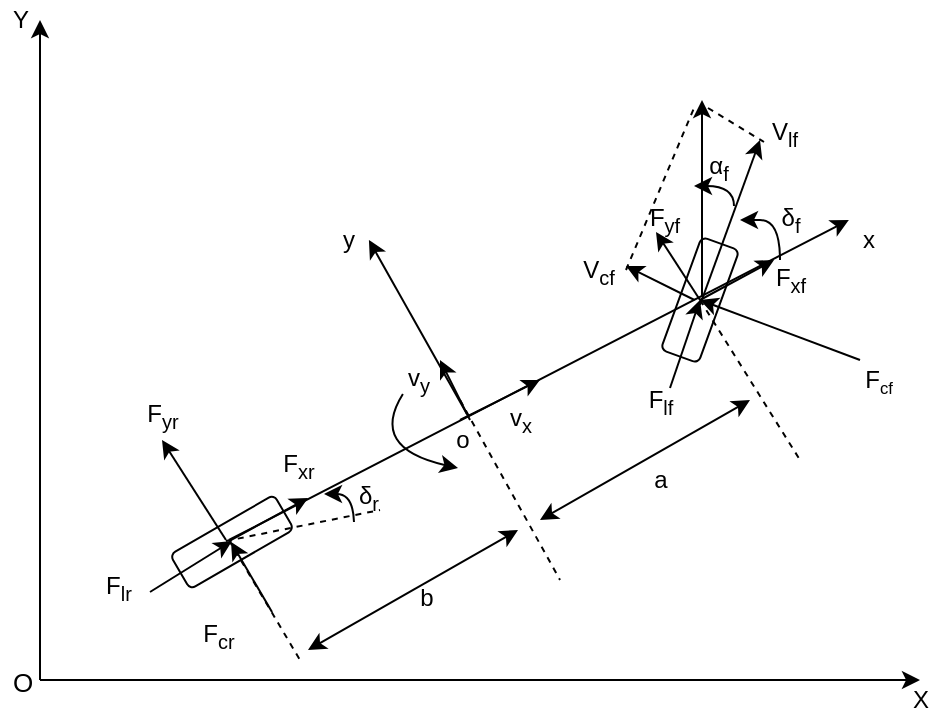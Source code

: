 <mxfile version="15.8.3" type="github" pages="2"><diagram id="ubabEbEOM8ILgSX6qYGs" name="Page-1"><mxGraphModel dx="868" dy="482" grid="0" gridSize="10" guides="1" tooltips="1" connect="1" arrows="1" fold="1" page="1" pageScale="1" pageWidth="827" pageHeight="1169" math="0" shadow="0"><root><mxCell id="0"/><mxCell id="1" parent="0"/><mxCell id="J6ZEAsIoIV7hBE8uYdzF-1" value="" style="endArrow=classic;html=1;rounded=0;" parent="1" edge="1"><mxGeometry width="50" height="50" relative="1" as="geometry"><mxPoint x="240" y="440" as="sourcePoint"/><mxPoint x="240" y="110" as="targetPoint"/></mxGeometry></mxCell><mxCell id="J6ZEAsIoIV7hBE8uYdzF-2" value="" style="endArrow=classic;html=1;rounded=0;" parent="1" edge="1"><mxGeometry width="50" height="50" relative="1" as="geometry"><mxPoint x="240" y="440" as="sourcePoint"/><mxPoint x="680" y="440" as="targetPoint"/></mxGeometry></mxCell><mxCell id="J6ZEAsIoIV7hBE8uYdzF-8" value="" style="rounded=1;whiteSpace=wrap;html=1;rotation=-30;" parent="1" vertex="1"><mxGeometry x="306" y="361" width="60" height="20" as="geometry"/></mxCell><mxCell id="J6ZEAsIoIV7hBE8uYdzF-13" value="" style="rounded=1;whiteSpace=wrap;html=1;rotation=-70;" parent="1" vertex="1"><mxGeometry x="539.999" y="240.004" width="60" height="20" as="geometry"/></mxCell><mxCell id="J6ZEAsIoIV7hBE8uYdzF-15" value="" style="endArrow=classic;html=1;rounded=0;shadow=0;" parent="1" edge="1"><mxGeometry width="50" height="50" relative="1" as="geometry"><mxPoint x="334.45" y="370" as="sourcePoint"/><mxPoint x="644.45" y="210" as="targetPoint"/></mxGeometry></mxCell><mxCell id="J6ZEAsIoIV7hBE8uYdzF-17" value="" style="endArrow=classic;html=1;rounded=0;shadow=0;exitX=-0.05;exitY=-0.15;exitDx=0;exitDy=0;exitPerimeter=0;" parent="1" edge="1"><mxGeometry width="50" height="50" relative="1" as="geometry"><mxPoint x="453.45" y="307" as="sourcePoint"/><mxPoint x="404.45" y="220" as="targetPoint"/></mxGeometry></mxCell><mxCell id="J6ZEAsIoIV7hBE8uYdzF-19" value="&lt;font style=&quot;font-size: 13px&quot;&gt;O&lt;/font&gt;" style="text;html=1;align=center;verticalAlign=middle;resizable=0;points=[];autosize=1;strokeColor=none;fillColor=none;" parent="1" vertex="1"><mxGeometry x="221" y="432" width="20" height="18" as="geometry"/></mxCell><mxCell id="J6ZEAsIoIV7hBE8uYdzF-20" value="Y" style="text;html=1;align=center;verticalAlign=middle;resizable=0;points=[];autosize=1;strokeColor=none;fillColor=none;" parent="1" vertex="1"><mxGeometry x="220" y="100" width="20" height="20" as="geometry"/></mxCell><mxCell id="J6ZEAsIoIV7hBE8uYdzF-21" value="X" style="text;html=1;align=center;verticalAlign=middle;resizable=0;points=[];autosize=1;strokeColor=none;fillColor=none;" parent="1" vertex="1"><mxGeometry x="670" y="440" width="20" height="20" as="geometry"/></mxCell><mxCell id="J6ZEAsIoIV7hBE8uYdzF-23" value="y" style="text;html=1;align=center;verticalAlign=middle;resizable=0;points=[];autosize=1;strokeColor=none;fillColor=none;" parent="1" vertex="1"><mxGeometry x="384.45" y="210" width="20" height="20" as="geometry"/></mxCell><mxCell id="J6ZEAsIoIV7hBE8uYdzF-24" value="x" style="text;html=1;align=center;verticalAlign=middle;resizable=0;points=[];autosize=1;strokeColor=none;fillColor=none;" parent="1" vertex="1"><mxGeometry x="644.45" y="210" width="20" height="20" as="geometry"/></mxCell><mxCell id="J6ZEAsIoIV7hBE8uYdzF-26" value="" style="endArrow=classic;html=1;rounded=0;shadow=0;sketch=0;" parent="1" edge="1"><mxGeometry width="50" height="50" relative="1" as="geometry"><mxPoint x="570" y="250" as="sourcePoint"/><mxPoint x="548" y="216" as="targetPoint"/></mxGeometry></mxCell><mxCell id="J6ZEAsIoIV7hBE8uYdzF-27" value="" style="endArrow=classic;html=1;rounded=0;shadow=0;sketch=0;" parent="1" edge="1"><mxGeometry width="50" height="50" relative="1" as="geometry"><mxPoint x="570" y="252.5" as="sourcePoint"/><mxPoint x="600" y="170" as="targetPoint"/></mxGeometry></mxCell><mxCell id="J6ZEAsIoIV7hBE8uYdzF-29" value="" style="endArrow=none;dashed=1;html=1;rounded=0;shadow=0;sketch=0;" parent="1" edge="1"><mxGeometry width="50" height="50" relative="1" as="geometry"><mxPoint x="570" y="250" as="sourcePoint"/><mxPoint x="620" y="330" as="targetPoint"/></mxGeometry></mxCell><mxCell id="J6ZEAsIoIV7hBE8uYdzF-30" value="" style="endArrow=none;dashed=1;html=1;rounded=0;shadow=0;sketch=0;" parent="1" edge="1"><mxGeometry width="50" height="50" relative="1" as="geometry"><mxPoint x="450" y="300" as="sourcePoint"/><mxPoint x="500" y="390" as="targetPoint"/></mxGeometry></mxCell><mxCell id="J6ZEAsIoIV7hBE8uYdzF-32" value="" style="endArrow=none;dashed=1;html=1;rounded=0;shadow=0;sketch=0;" parent="1" edge="1"><mxGeometry width="50" height="50" relative="1" as="geometry"><mxPoint x="334.45" y="370" as="sourcePoint"/><mxPoint x="370" y="430" as="targetPoint"/></mxGeometry></mxCell><mxCell id="J6ZEAsIoIV7hBE8uYdzF-33" value="" style="endArrow=classic;html=1;rounded=0;shadow=0;sketch=0;" parent="1" edge="1"><mxGeometry width="50" height="50" relative="1" as="geometry"><mxPoint x="650" y="280" as="sourcePoint"/><mxPoint x="570" y="250" as="targetPoint"/></mxGeometry></mxCell><mxCell id="J6ZEAsIoIV7hBE8uYdzF-35" value="" style="curved=1;endArrow=classic;html=1;rounded=0;shadow=0;sketch=0;startArrow=none;" parent="1" source="J6ZEAsIoIV7hBE8uYdzF-36" edge="1"><mxGeometry width="50" height="50" relative="1" as="geometry"><mxPoint x="610" y="230" as="sourcePoint"/><mxPoint x="590" y="210" as="targetPoint"/><Array as="points"/></mxGeometry></mxCell><mxCell id="J6ZEAsIoIV7hBE8uYdzF-37" value="" style="endArrow=classic;html=1;rounded=0;shadow=0;sketch=0;" parent="1" edge="1"><mxGeometry width="50" height="50" relative="1" as="geometry"><mxPoint x="450" y="310" as="sourcePoint"/><mxPoint x="490" y="290" as="targetPoint"/><Array as="points"><mxPoint x="450" y="310"/></Array></mxGeometry></mxCell><mxCell id="J6ZEAsIoIV7hBE8uYdzF-39" value="v&lt;sub&gt;x&lt;/sub&gt;" style="text;html=1;align=center;verticalAlign=middle;resizable=0;points=[];autosize=1;strokeColor=none;fillColor=none;" parent="1" vertex="1"><mxGeometry x="465" y="300" width="30" height="20" as="geometry"/></mxCell><mxCell id="J6ZEAsIoIV7hBE8uYdzF-41" value="" style="endArrow=classic;html=1;rounded=0;shadow=0;sketch=0;" parent="1" edge="1"><mxGeometry width="50" height="50" relative="1" as="geometry"><mxPoint x="455" y="310" as="sourcePoint"/><mxPoint x="440" y="280" as="targetPoint"/></mxGeometry></mxCell><mxCell id="J6ZEAsIoIV7hBE8uYdzF-42" value="v&lt;sub&gt;y&lt;/sub&gt;" style="text;html=1;align=center;verticalAlign=middle;resizable=0;points=[];autosize=1;strokeColor=none;fillColor=none;" parent="1" vertex="1"><mxGeometry x="414" y="280" width="30" height="20" as="geometry"/></mxCell><mxCell id="J6ZEAsIoIV7hBE8uYdzF-45" value="F&lt;span style=&quot;font-size: 10px&quot;&gt;&lt;sub&gt;cf&lt;/sub&gt;&lt;/span&gt;" style="text;html=1;align=center;verticalAlign=middle;resizable=0;points=[];autosize=1;strokeColor=none;fillColor=none;" parent="1" vertex="1"><mxGeometry x="644.45" y="280" width="30" height="20" as="geometry"/></mxCell><mxCell id="J6ZEAsIoIV7hBE8uYdzF-46" value="" style="endArrow=classic;html=1;rounded=0;shadow=0;sketch=0;" parent="1" edge="1"><mxGeometry width="50" height="50" relative="1" as="geometry"><mxPoint x="555" y="294" as="sourcePoint"/><mxPoint x="570" y="250" as="targetPoint"/></mxGeometry></mxCell><mxCell id="J6ZEAsIoIV7hBE8uYdzF-47" value="F&lt;sub&gt;lf&lt;/sub&gt;" style="text;html=1;align=center;verticalAlign=middle;resizable=0;points=[];autosize=1;strokeColor=none;fillColor=none;" parent="1" vertex="1"><mxGeometry x="535" y="291" width="30" height="20" as="geometry"/></mxCell><mxCell id="J6ZEAsIoIV7hBE8uYdzF-48" value="" style="endArrow=classic;html=1;rounded=0;shadow=0;sketch=0;" parent="1" edge="1"><mxGeometry width="50" height="50" relative="1" as="geometry"><mxPoint x="570" y="250" as="sourcePoint"/><mxPoint x="607" y="230" as="targetPoint"/></mxGeometry></mxCell><mxCell id="J6ZEAsIoIV7hBE8uYdzF-49" value="F&lt;sub&gt;xf&lt;/sub&gt;" style="text;html=1;align=center;verticalAlign=middle;resizable=0;points=[];autosize=1;strokeColor=none;fillColor=none;" parent="1" vertex="1"><mxGeometry x="600" y="230" width="30" height="20" as="geometry"/></mxCell><mxCell id="J6ZEAsIoIV7hBE8uYdzF-50" value="F&lt;sub&gt;yf&lt;/sub&gt;" style="text;html=1;align=center;verticalAlign=middle;resizable=0;points=[];autosize=1;strokeColor=none;fillColor=none;" parent="1" vertex="1"><mxGeometry x="537" y="200" width="30" height="20" as="geometry"/></mxCell><mxCell id="J6ZEAsIoIV7hBE8uYdzF-52" value="" style="endArrow=classic;startArrow=classic;html=1;rounded=0;shadow=0;sketch=0;" parent="1" edge="1"><mxGeometry width="50" height="50" relative="1" as="geometry"><mxPoint x="490" y="360" as="sourcePoint"/><mxPoint x="595" y="300" as="targetPoint"/></mxGeometry></mxCell><mxCell id="J6ZEAsIoIV7hBE8uYdzF-53" value="a" style="text;html=1;align=center;verticalAlign=middle;resizable=0;points=[];autosize=1;strokeColor=none;fillColor=none;" parent="1" vertex="1"><mxGeometry x="540" y="330" width="20" height="20" as="geometry"/></mxCell><mxCell id="J6ZEAsIoIV7hBE8uYdzF-54" value="" style="endArrow=classic;startArrow=classic;html=1;rounded=0;shadow=0;sketch=0;" parent="1" edge="1"><mxGeometry width="50" height="50" relative="1" as="geometry"><mxPoint x="374" y="425" as="sourcePoint"/><mxPoint x="479" y="365" as="targetPoint"/><Array as="points"><mxPoint x="374" y="425"/></Array></mxGeometry></mxCell><mxCell id="J6ZEAsIoIV7hBE8uYdzF-55" value="b" style="text;html=1;align=center;verticalAlign=middle;resizable=0;points=[];autosize=1;strokeColor=none;fillColor=none;" parent="1" vertex="1"><mxGeometry x="424" y="390" width="17" height="18" as="geometry"/></mxCell><mxCell id="J6ZEAsIoIV7hBE8uYdzF-56" value="" style="endArrow=classic;html=1;rounded=0;shadow=0;sketch=0;" parent="1" edge="1"><mxGeometry width="50" height="50" relative="1" as="geometry"><mxPoint x="571" y="248.5" as="sourcePoint"/><mxPoint x="571" y="150" as="targetPoint"/></mxGeometry></mxCell><mxCell id="J6ZEAsIoIV7hBE8uYdzF-57" value="V&lt;sub&gt;lf&lt;/sub&gt;" style="text;html=1;align=center;verticalAlign=middle;resizable=0;points=[];autosize=1;strokeColor=none;fillColor=none;" parent="1" vertex="1"><mxGeometry x="600" y="156" width="24" height="21" as="geometry"/></mxCell><mxCell id="J6ZEAsIoIV7hBE8uYdzF-58" value="" style="endArrow=classic;html=1;rounded=0;shadow=0;sketch=0;" parent="1" edge="1"><mxGeometry width="50" height="50" relative="1" as="geometry"><mxPoint x="567.25" y="250" as="sourcePoint"/><mxPoint x="533" y="233" as="targetPoint"/></mxGeometry></mxCell><mxCell id="J6ZEAsIoIV7hBE8uYdzF-59" value="" style="endArrow=none;dashed=1;html=1;rounded=0;shadow=0;sketch=0;" parent="1" edge="1"><mxGeometry width="50" height="50" relative="1" as="geometry"><mxPoint x="533" y="235" as="sourcePoint"/><mxPoint x="567" y="154" as="targetPoint"/></mxGeometry></mxCell><mxCell id="J6ZEAsIoIV7hBE8uYdzF-61" value="" style="endArrow=none;dashed=1;html=1;rounded=0;shadow=0;sketch=0;entryX=0.083;entryY=0.714;entryDx=0;entryDy=0;entryPerimeter=0;" parent="1" target="J6ZEAsIoIV7hBE8uYdzF-57" edge="1"><mxGeometry width="50" height="50" relative="1" as="geometry"><mxPoint x="574" y="154" as="sourcePoint"/><mxPoint x="603" y="176" as="targetPoint"/></mxGeometry></mxCell><mxCell id="J6ZEAsIoIV7hBE8uYdzF-62" value="V&lt;sub&gt;cf&lt;/sub&gt;" style="text;html=1;align=center;verticalAlign=middle;resizable=0;points=[];autosize=1;strokeColor=none;fillColor=none;" parent="1" vertex="1"><mxGeometry x="505" y="225" width="27" height="21" as="geometry"/></mxCell><mxCell id="J6ZEAsIoIV7hBE8uYdzF-63" value="" style="curved=1;endArrow=classic;html=1;rounded=0;shadow=0;sketch=0;" parent="1" edge="1"><mxGeometry width="50" height="50" relative="1" as="geometry"><mxPoint x="587" y="203" as="sourcePoint"/><mxPoint x="567" y="193" as="targetPoint"/><Array as="points"><mxPoint x="587" y="193"/></Array></mxGeometry></mxCell><mxCell id="J6ZEAsIoIV7hBE8uYdzF-64" value="α&lt;sub&gt;f&lt;/sub&gt;" style="text;html=1;align=center;verticalAlign=middle;resizable=0;points=[];autosize=1;strokeColor=none;fillColor=none;" parent="1" vertex="1"><mxGeometry x="569" y="173" width="20" height="21" as="geometry"/></mxCell><mxCell id="J6ZEAsIoIV7hBE8uYdzF-66" value="" style="endArrow=classic;html=1;rounded=0;shadow=0;sketch=0;" parent="1" edge="1"><mxGeometry width="50" height="50" relative="1" as="geometry"><mxPoint x="295" y="396" as="sourcePoint"/><mxPoint x="336" y="370.5" as="targetPoint"/></mxGeometry></mxCell><mxCell id="J6ZEAsIoIV7hBE8uYdzF-67" value="F&lt;sub&gt;lr&lt;/sub&gt;" style="text;html=1;align=center;verticalAlign=middle;resizable=0;points=[];autosize=1;strokeColor=none;fillColor=none;" parent="1" vertex="1"><mxGeometry x="267" y="383" width="24" height="21" as="geometry"/></mxCell><mxCell id="J6ZEAsIoIV7hBE8uYdzF-68" value="" style="endArrow=none;dashed=1;html=1;rounded=0;shadow=0;sketch=0;" parent="1" edge="1"><mxGeometry width="50" height="50" relative="1" as="geometry"><mxPoint x="333" y="370.5" as="sourcePoint"/><mxPoint x="410" y="355" as="targetPoint"/></mxGeometry></mxCell><mxCell id="J6ZEAsIoIV7hBE8uYdzF-69" value="" style="endArrow=classic;html=1;rounded=0;shadow=0;sketch=0;" parent="1" edge="1"><mxGeometry width="50" height="50" relative="1" as="geometry"><mxPoint x="356" y="406" as="sourcePoint"/><mxPoint x="335.5" y="371" as="targetPoint"/></mxGeometry></mxCell><mxCell id="J6ZEAsIoIV7hBE8uYdzF-70" value="F&lt;sub&gt;cr&lt;/sub&gt;" style="text;html=1;align=center;verticalAlign=middle;resizable=0;points=[];autosize=1;strokeColor=none;fillColor=none;" parent="1" vertex="1"><mxGeometry x="315" y="407" width="27" height="21" as="geometry"/></mxCell><mxCell id="J6ZEAsIoIV7hBE8uYdzF-71" value="" style="endArrow=classic;html=1;rounded=0;shadow=0;sketch=0;" parent="1" edge="1"><mxGeometry width="50" height="50" relative="1" as="geometry"><mxPoint x="335.45" y="370" as="sourcePoint"/><mxPoint x="374" y="349" as="targetPoint"/></mxGeometry></mxCell><mxCell id="J6ZEAsIoIV7hBE8uYdzF-72" value="" style="endArrow=classic;html=1;rounded=0;shadow=0;sketch=0;" parent="1" edge="1"><mxGeometry width="50" height="50" relative="1" as="geometry"><mxPoint x="333" y="370" as="sourcePoint"/><mxPoint x="301" y="320" as="targetPoint"/></mxGeometry></mxCell><mxCell id="J6ZEAsIoIV7hBE8uYdzF-73" value="F&lt;sub&gt;yr&lt;/sub&gt;" style="text;html=1;align=center;verticalAlign=middle;resizable=0;points=[];autosize=1;strokeColor=none;fillColor=none;" parent="1" vertex="1"><mxGeometry x="287" y="297" width="27" height="21" as="geometry"/></mxCell><mxCell id="J6ZEAsIoIV7hBE8uYdzF-74" value="F&lt;sub&gt;xr&lt;/sub&gt;" style="text;html=1;align=center;verticalAlign=middle;resizable=0;points=[];autosize=1;strokeColor=none;fillColor=none;" parent="1" vertex="1"><mxGeometry x="355" y="322" width="27" height="21" as="geometry"/></mxCell><mxCell id="J6ZEAsIoIV7hBE8uYdzF-76" value="" style="curved=1;endArrow=classic;html=1;rounded=0;shadow=0;sketch=0;" parent="1" edge="1"><mxGeometry width="50" height="50" relative="1" as="geometry"><mxPoint x="421.45" y="297" as="sourcePoint"/><mxPoint x="449" y="334" as="targetPoint"/><Array as="points"><mxPoint x="404.45" y="324"/></Array></mxGeometry></mxCell><mxCell id="J6ZEAsIoIV7hBE8uYdzF-77" value="" style="curved=1;endArrow=classic;html=1;rounded=0;shadow=0;sketch=0;" parent="1" edge="1"><mxGeometry width="50" height="50" relative="1" as="geometry"><mxPoint x="397" y="361" as="sourcePoint"/><mxPoint x="382" y="347" as="targetPoint"/><Array as="points"><mxPoint x="396.55" y="347"/></Array></mxGeometry></mxCell><mxCell id="J6ZEAsIoIV7hBE8uYdzF-36" value="δ&lt;sub&gt;f&lt;/sub&gt;" style="text;html=1;align=center;verticalAlign=middle;resizable=0;points=[];autosize=1;strokeColor=none;fillColor=none;" parent="1" vertex="1"><mxGeometry x="600" y="200" width="30" height="20" as="geometry"/></mxCell><mxCell id="J6ZEAsIoIV7hBE8uYdzF-78" value="" style="curved=1;endArrow=none;html=1;rounded=0;shadow=0;sketch=0;" parent="1" target="J6ZEAsIoIV7hBE8uYdzF-36" edge="1"><mxGeometry width="50" height="50" relative="1" as="geometry"><mxPoint x="610" y="230" as="sourcePoint"/><mxPoint x="590" y="210" as="targetPoint"/><Array as="points"><mxPoint x="610" y="210"/></Array></mxGeometry></mxCell><mxCell id="J6ZEAsIoIV7hBE8uYdzF-79" value="δ&lt;sub&gt;r&lt;/sub&gt;" style="text;html=1;align=center;verticalAlign=middle;resizable=0;points=[];autosize=1;strokeColor=none;fillColor=none;" parent="1" vertex="1"><mxGeometry x="393" y="338" width="21" height="21" as="geometry"/></mxCell><mxCell id="J6ZEAsIoIV7hBE8uYdzF-80" value="o" style="text;html=1;align=center;verticalAlign=middle;resizable=0;points=[];autosize=1;strokeColor=none;fillColor=none;" parent="1" vertex="1"><mxGeometry x="442" y="311" width="17" height="18" as="geometry"/></mxCell></root></mxGraphModel></diagram><diagram id="myhXnFxE_1YJb4l7nAdp" name="Page-2"><mxGraphModel dx="868" dy="482" grid="0" gridSize="10" guides="1" tooltips="1" connect="1" arrows="1" fold="1" page="1" pageScale="1" pageWidth="827" pageHeight="1169" math="0" shadow="0"><root><mxCell id="2TYhRCjoK5pBMi9X2QGQ-0"/><mxCell id="2TYhRCjoK5pBMi9X2QGQ-1" parent="2TYhRCjoK5pBMi9X2QGQ-0"/><mxCell id="2TYhRCjoK5pBMi9X2QGQ-2" value="" style="endArrow=classic;html=1;rounded=0;shadow=0;sketch=0;fontSize=13;" edge="1" parent="2TYhRCjoK5pBMi9X2QGQ-1"><mxGeometry width="50" height="50" relative="1" as="geometry"><mxPoint x="200" y="440" as="sourcePoint"/><mxPoint x="200" y="120" as="targetPoint"/></mxGeometry></mxCell><mxCell id="2TYhRCjoK5pBMi9X2QGQ-3" value="" style="endArrow=classic;html=1;rounded=0;shadow=0;sketch=0;fontSize=13;" edge="1" parent="2TYhRCjoK5pBMi9X2QGQ-1"><mxGeometry width="50" height="50" relative="1" as="geometry"><mxPoint x="200" y="440" as="sourcePoint"/><mxPoint x="640" y="440" as="targetPoint"/></mxGeometry></mxCell><mxCell id="2TYhRCjoK5pBMi9X2QGQ-5" value="O" style="text;html=1;align=center;verticalAlign=middle;resizable=0;points=[];autosize=1;strokeColor=none;fillColor=none;fontSize=13;" vertex="1" parent="2TYhRCjoK5pBMi9X2QGQ-1"><mxGeometry x="175" y="430" width="30" height="20" as="geometry"/></mxCell><mxCell id="2TYhRCjoK5pBMi9X2QGQ-6" value="Y" style="text;html=1;align=center;verticalAlign=middle;resizable=0;points=[];autosize=1;strokeColor=none;fillColor=none;fontSize=13;" vertex="1" parent="2TYhRCjoK5pBMi9X2QGQ-1"><mxGeometry x="180" y="110" width="20" height="20" as="geometry"/></mxCell><mxCell id="2TYhRCjoK5pBMi9X2QGQ-7" value="X" style="text;html=1;align=center;verticalAlign=middle;resizable=0;points=[];autosize=1;strokeColor=none;fillColor=none;fontSize=13;" vertex="1" parent="2TYhRCjoK5pBMi9X2QGQ-1"><mxGeometry x="630" y="440" width="20" height="20" as="geometry"/></mxCell><mxCell id="2TYhRCjoK5pBMi9X2QGQ-12" value="" style="endArrow=none;dashed=1;html=1;rounded=0;shadow=0;sketch=0;fontSize=13;edgeStyle=orthogonalEdgeStyle;elbow=vertical;curved=1;" edge="1" parent="2TYhRCjoK5pBMi9X2QGQ-1"><mxGeometry width="50" height="50" relative="1" as="geometry"><mxPoint x="200" y="350" as="sourcePoint"/><mxPoint x="475" y="90" as="targetPoint"/></mxGeometry></mxCell><mxCell id="2TYhRCjoK5pBMi9X2QGQ-17" value="" style="rounded=1;whiteSpace=wrap;html=1;fontSize=13;rotation=-15;" vertex="1" parent="2TYhRCjoK5pBMi9X2QGQ-1"><mxGeometry x="294" y="379" width="60" height="30" as="geometry"/></mxCell><mxCell id="2TYhRCjoK5pBMi9X2QGQ-18" value="" style="endArrow=classic;html=1;shadow=0;sketch=0;fontSize=13;curved=1;elbow=vertical;" edge="1" parent="2TYhRCjoK5pBMi9X2QGQ-1"><mxGeometry width="50" height="50" relative="1" as="geometry"><mxPoint x="324" y="395" as="sourcePoint"/><mxPoint x="604" y="315" as="targetPoint"/></mxGeometry></mxCell><mxCell id="2TYhRCjoK5pBMi9X2QGQ-30" value="" style="shape=waypoint;sketch=0;size=6;pointerEvents=1;points=[];fillColor=none;resizable=0;rotatable=0;perimeter=centerPerimeter;snapToPoint=1;fontSize=15;" vertex="1" parent="2TYhRCjoK5pBMi9X2QGQ-1"><mxGeometry x="429" y="203" width="40" height="40" as="geometry"/></mxCell><mxCell id="2TYhRCjoK5pBMi9X2QGQ-39" value="" style="endArrow=none;html=1;shadow=0;sketch=0;fontSize=15;curved=1;elbow=vertical;" edge="1" parent="2TYhRCjoK5pBMi9X2QGQ-1"><mxGeometry width="50" height="50" relative="1" as="geometry"><mxPoint x="324" y="395" as="sourcePoint"/><mxPoint x="461" y="255" as="targetPoint"/></mxGeometry></mxCell><mxCell id="2TYhRCjoK5pBMi9X2QGQ-43" value="" style="endArrow=none;html=1;shadow=0;sketch=0;fontSize=15;curved=1;elbow=vertical;startArrow=none;" edge="1" parent="2TYhRCjoK5pBMi9X2QGQ-1" source="2TYhRCjoK5pBMi9X2QGQ-41"><mxGeometry width="50" height="50" relative="1" as="geometry"><mxPoint x="325" y="395" as="sourcePoint"/><mxPoint x="482" y="320" as="targetPoint"/></mxGeometry></mxCell><mxCell id="2TYhRCjoK5pBMi9X2QGQ-44" value="" style="endArrow=classic;html=1;shadow=0;sketch=0;fontSize=15;curved=1;elbow=vertical;" edge="1" parent="2TYhRCjoK5pBMi9X2QGQ-1"><mxGeometry width="50" height="50" relative="1" as="geometry"><mxPoint x="337" y="435" as="sourcePoint"/><mxPoint x="296" y="305" as="targetPoint"/></mxGeometry></mxCell><mxCell id="2TYhRCjoK5pBMi9X2QGQ-45" value="" style="endArrow=none;html=1;shadow=0;sketch=0;fontSize=15;curved=1;elbow=vertical;" edge="1" parent="2TYhRCjoK5pBMi9X2QGQ-1"><mxGeometry width="50" height="50" relative="1" as="geometry"><mxPoint x="325" y="395" as="sourcePoint"/><mxPoint x="222" y="168" as="targetPoint"/></mxGeometry></mxCell><mxCell id="2TYhRCjoK5pBMi9X2QGQ-46" value="" style="endArrow=none;html=1;shadow=0;sketch=0;fontSize=15;curved=1;elbow=vertical;" edge="1" parent="2TYhRCjoK5pBMi9X2QGQ-1"><mxGeometry width="50" height="50" relative="1" as="geometry"><mxPoint x="459" y="256" as="sourcePoint"/><mxPoint x="223" y="169" as="targetPoint"/></mxGeometry></mxCell><mxCell id="2TYhRCjoK5pBMi9X2QGQ-49" value="" style="endArrow=none;html=1;shadow=0;sketch=0;fontSize=15;curved=1;elbow=vertical;startArrow=none;" edge="1" parent="2TYhRCjoK5pBMi9X2QGQ-1" source="2TYhRCjoK5pBMi9X2QGQ-36"><mxGeometry width="50" height="50" relative="1" as="geometry"><mxPoint x="492" y="348" as="sourcePoint"/><mxPoint x="449" y="223" as="targetPoint"/></mxGeometry></mxCell><mxCell id="2TYhRCjoK5pBMi9X2QGQ-41" value="" style="shape=waypoint;sketch=0;size=6;pointerEvents=1;points=[];fillColor=none;resizable=0;rotatable=0;perimeter=centerPerimeter;snapToPoint=1;fontSize=15;" vertex="1" parent="2TYhRCjoK5pBMi9X2QGQ-1"><mxGeometry x="462" y="300" width="40" height="40" as="geometry"/></mxCell><mxCell id="2TYhRCjoK5pBMi9X2QGQ-52" value="" style="endArrow=none;html=1;shadow=0;sketch=0;fontSize=15;curved=1;elbow=vertical;" edge="1" parent="2TYhRCjoK5pBMi9X2QGQ-1" target="2TYhRCjoK5pBMi9X2QGQ-41"><mxGeometry width="50" height="50" relative="1" as="geometry"><mxPoint x="325" y="395" as="sourcePoint"/><mxPoint x="482" y="320" as="targetPoint"/></mxGeometry></mxCell><mxCell id="2TYhRCjoK5pBMi9X2QGQ-36" value="" style="shape=waypoint;sketch=0;size=6;pointerEvents=1;points=[];fillColor=none;resizable=0;rotatable=0;perimeter=centerPerimeter;snapToPoint=1;fontSize=15;" vertex="1" parent="2TYhRCjoK5pBMi9X2QGQ-1"><mxGeometry x="441" y="236" width="40" height="40" as="geometry"/></mxCell><mxCell id="2TYhRCjoK5pBMi9X2QGQ-53" value="" style="endArrow=none;html=1;shadow=0;sketch=0;fontSize=15;curved=1;elbow=vertical;" edge="1" parent="2TYhRCjoK5pBMi9X2QGQ-1" target="2TYhRCjoK5pBMi9X2QGQ-36"><mxGeometry width="50" height="50" relative="1" as="geometry"><mxPoint x="507" y="400" as="sourcePoint"/><mxPoint x="449" y="223" as="targetPoint"/></mxGeometry></mxCell><mxCell id="2TYhRCjoK5pBMi9X2QGQ-55" value="" style="endArrow=none;html=1;shadow=0;dashed=1;sketch=0;fontSize=15;curved=1;elbow=vertical;" edge="1" parent="2TYhRCjoK5pBMi9X2QGQ-1" target="2TYhRCjoK5pBMi9X2QGQ-36"><mxGeometry width="50" height="50" relative="1" as="geometry"><mxPoint x="326" y="392" as="sourcePoint"/><mxPoint x="376" y="342" as="targetPoint"/><Array as="points"><mxPoint x="359" y="378"/><mxPoint x="416" y="324"/><mxPoint x="444" y="289"/></Array></mxGeometry></mxCell><mxCell id="2TYhRCjoK5pBMi9X2QGQ-56" value="" style="endArrow=none;html=1;shadow=0;sketch=0;fontSize=15;curved=1;elbow=vertical;" edge="1" parent="2TYhRCjoK5pBMi9X2QGQ-1"><mxGeometry width="50" height="50" relative="1" as="geometry"><mxPoint x="394" y="325" as="sourcePoint"/><mxPoint x="221" y="168" as="targetPoint"/></mxGeometry></mxCell><mxCell id="2TYhRCjoK5pBMi9X2QGQ-57" value="" style="curved=1;endArrow=classic;html=1;shadow=0;sketch=0;fontSize=15;elbow=vertical;" edge="1" parent="2TYhRCjoK5pBMi9X2QGQ-1"><mxGeometry width="50" height="50" relative="1" as="geometry"><mxPoint x="241" y="217" as="sourcePoint"/><mxPoint x="274" y="185" as="targetPoint"/><Array as="points"><mxPoint x="241" y="217"/><mxPoint x="256" y="217"/><mxPoint x="274" y="208"/></Array></mxGeometry></mxCell><mxCell id="2TYhRCjoK5pBMi9X2QGQ-59" value="&lt;span style=&quot;color: rgb(51 , 51 , 51) ; font-family: &amp;#34;pingfang sc&amp;#34; , &amp;#34;lantinghei sc&amp;#34; , &amp;#34;microsoft yahei&amp;#34; , &amp;#34;arial&amp;#34; , , sans-serif , &amp;#34;tahoma&amp;#34; ; font-size: 16px ; background-color: rgb(255 , 255 , 255)&quot;&gt;θ&lt;/span&gt;" style="text;html=1;align=center;verticalAlign=middle;resizable=0;points=[];autosize=1;strokeColor=none;fillColor=none;fontSize=15;" vertex="1" parent="2TYhRCjoK5pBMi9X2QGQ-1"><mxGeometry x="269" y="194" width="19" height="22" as="geometry"/></mxCell><mxCell id="2TYhRCjoK5pBMi9X2QGQ-60" value="R" style="text;html=1;align=center;verticalAlign=middle;resizable=0;points=[];autosize=1;strokeColor=none;fillColor=none;fontSize=15;" vertex="1" parent="2TYhRCjoK5pBMi9X2QGQ-1"><mxGeometry x="341" y="194" width="21" height="22" as="geometry"/></mxCell><mxCell id="2TYhRCjoK5pBMi9X2QGQ-61" value="" style="endArrow=none;html=1;shadow=0;sketch=0;fontSize=15;curved=1;elbow=vertical;" edge="1" parent="2TYhRCjoK5pBMi9X2QGQ-1"><mxGeometry width="50" height="50" relative="1" as="geometry"><mxPoint x="447.5" y="224" as="sourcePoint"/><mxPoint x="516.5" y="198" as="targetPoint"/></mxGeometry></mxCell><mxCell id="2TYhRCjoK5pBMi9X2QGQ-62" value="" style="endArrow=none;html=1;shadow=0;sketch=0;fontSize=15;curved=1;elbow=vertical;" edge="1" parent="2TYhRCjoK5pBMi9X2QGQ-1"><mxGeometry width="50" height="50" relative="1" as="geometry"><mxPoint x="462" y="255" as="sourcePoint"/><mxPoint x="498" y="242" as="targetPoint"/></mxGeometry></mxCell><mxCell id="2TYhRCjoK5pBMi9X2QGQ-63" value="" style="endArrow=classic;startArrow=classic;html=1;shadow=0;sketch=0;fontSize=15;curved=1;elbow=vertical;" edge="1" parent="2TYhRCjoK5pBMi9X2QGQ-1"><mxGeometry width="50" height="50" relative="1" as="geometry"><mxPoint x="514" y="337" as="sourcePoint"/><mxPoint x="485" y="247" as="targetPoint"/></mxGeometry></mxCell><mxCell id="2TYhRCjoK5pBMi9X2QGQ-64" value="y&lt;sub&gt;&lt;font style=&quot;font-size: 6px&quot;&gt;GC&lt;/font&gt;&lt;/sub&gt;" style="text;html=1;align=center;verticalAlign=middle;resizable=0;points=[];autosize=1;strokeColor=none;fillColor=none;fontSize=15;rotation=-105;" vertex="1" parent="2TYhRCjoK5pBMi9X2QGQ-1"><mxGeometry x="469" y="284" width="36" height="27" as="geometry"/></mxCell><mxCell id="2TYhRCjoK5pBMi9X2QGQ-65" value="" style="endArrow=classic;startArrow=classic;html=1;shadow=0;sketch=0;fontSize=15;curved=1;elbow=vertical;" edge="1" parent="2TYhRCjoK5pBMi9X2QGQ-1"><mxGeometry width="50" height="50" relative="1" as="geometry"><mxPoint x="545" y="334" as="sourcePoint"/><mxPoint x="501.5" y="203" as="targetPoint"/></mxGeometry></mxCell><mxCell id="2TYhRCjoK5pBMi9X2QGQ-66" value="&lt;font style=&quot;font-size: 18px&quot;&gt;△f&lt;/font&gt;" style="text;html=1;align=center;verticalAlign=middle;resizable=0;points=[];autosize=1;strokeColor=none;fillColor=none;fontSize=6;rotation=-105;" vertex="1" parent="2TYhRCjoK5pBMi9X2QGQ-1"><mxGeometry x="505" y="276" width="26" height="13" as="geometry"/></mxCell><mxCell id="2TYhRCjoK5pBMi9X2QGQ-67" value="&lt;font style=&quot;font-size: 12px&quot;&gt;G&lt;/font&gt;" style="text;html=1;align=center;verticalAlign=middle;resizable=0;points=[];autosize=1;strokeColor=none;fillColor=none;fontSize=18;" vertex="1" parent="2TYhRCjoK5pBMi9X2QGQ-1"><mxGeometry x="304" y="381" width="19" height="28" as="geometry"/></mxCell><mxCell id="2TYhRCjoK5pBMi9X2QGQ-68" value="P" style="text;html=1;align=center;verticalAlign=middle;resizable=0;points=[];autosize=1;strokeColor=none;fillColor=none;fontSize=12;" vertex="1" parent="2TYhRCjoK5pBMi9X2QGQ-1"><mxGeometry x="452" y="218" width="18" height="18" as="geometry"/></mxCell><mxCell id="2TYhRCjoK5pBMi9X2QGQ-69" value="C" style="text;html=1;align=center;verticalAlign=middle;resizable=0;points=[];autosize=1;strokeColor=none;fillColor=none;fontSize=12;" vertex="1" parent="2TYhRCjoK5pBMi9X2QGQ-1"><mxGeometry x="462" y="254" width="19" height="18" as="geometry"/></mxCell><mxCell id="2TYhRCjoK5pBMi9X2QGQ-70" value="A" style="text;html=1;align=center;verticalAlign=middle;resizable=0;points=[];autosize=1;strokeColor=none;fillColor=none;fontSize=12;" vertex="1" parent="2TYhRCjoK5pBMi9X2QGQ-1"><mxGeometry x="478" y="349" width="18" height="18" as="geometry"/></mxCell><mxCell id="2TYhRCjoK5pBMi9X2QGQ-71" value="B" style="text;html=1;align=center;verticalAlign=middle;resizable=0;points=[];autosize=1;strokeColor=none;fillColor=none;fontSize=12;" vertex="1" parent="2TYhRCjoK5pBMi9X2QGQ-1"><mxGeometry x="481" y="313" width="18" height="18" as="geometry"/></mxCell><mxCell id="2TYhRCjoK5pBMi9X2QGQ-72" value="D" style="text;html=1;align=center;verticalAlign=middle;resizable=0;points=[];autosize=1;strokeColor=none;fillColor=none;fontSize=12;" vertex="1" parent="2TYhRCjoK5pBMi9X2QGQ-1"><mxGeometry x="369" y="316" width="19" height="18" as="geometry"/></mxCell><mxCell id="2TYhRCjoK5pBMi9X2QGQ-73" value="" style="endArrow=classic;startArrow=classic;html=1;shadow=0;sketch=0;fontSize=12;curved=1;elbow=vertical;" edge="1" parent="2TYhRCjoK5pBMi9X2QGQ-1"><mxGeometry width="50" height="50" relative="1" as="geometry"><mxPoint x="339" y="433" as="sourcePoint"/><mxPoint x="501" y="385" as="targetPoint"/></mxGeometry></mxCell><mxCell id="2TYhRCjoK5pBMi9X2QGQ-74" value="&lt;font style=&quot;font-size: 14px&quot;&gt;x&lt;/font&gt;&lt;sub&gt;&lt;font style=&quot;font-size: 11px&quot;&gt;GC&lt;/font&gt;&lt;/sub&gt;" style="text;html=1;align=center;verticalAlign=middle;resizable=0;points=[];autosize=1;strokeColor=none;fillColor=none;fontSize=12;rotation=-15;" vertex="1" parent="2TYhRCjoK5pBMi9X2QGQ-1"><mxGeometry x="401" y="384.5" width="40" height="20" as="geometry"/></mxCell><mxCell id="2TYhRCjoK5pBMi9X2QGQ-75" value="E" style="text;html=1;align=center;verticalAlign=middle;resizable=0;points=[];autosize=1;strokeColor=none;fillColor=none;fontSize=18;" vertex="1" parent="2TYhRCjoK5pBMi9X2QGQ-1"><mxGeometry x="203" y="153" width="22" height="26" as="geometry"/></mxCell><mxCell id="2TYhRCjoK5pBMi9X2QGQ-78" value="" style="endArrow=classic;html=1;shadow=0;sketch=0;fontSize=18;curved=1;elbow=vertical;" edge="1" parent="2TYhRCjoK5pBMi9X2QGQ-1"><mxGeometry width="50" height="50" relative="1" as="geometry"><mxPoint x="439" y="362" as="sourcePoint"/><mxPoint x="439" y="336" as="targetPoint"/><Array as="points"><mxPoint x="457" y="356"/></Array></mxGeometry></mxCell><mxCell id="2TYhRCjoK5pBMi9X2QGQ-79" value="&lt;span style=&quot;color: rgb(51 , 51 , 51) ; font-family: &amp;#34;arial&amp;#34; , &amp;#34;tahoma&amp;#34; , &amp;#34;microsoft yahei&amp;#34; , , sans-serif ; background-color: rgb(255 , 255 , 255)&quot;&gt;&lt;font style=&quot;font-size: 14px&quot;&gt;β&lt;/font&gt;&lt;/span&gt;" style="text;html=1;align=center;verticalAlign=middle;resizable=0;points=[];autosize=1;strokeColor=none;fillColor=none;fontSize=18;" vertex="1" parent="2TYhRCjoK5pBMi9X2QGQ-1"><mxGeometry x="451" y="326" width="18" height="27" as="geometry"/></mxCell><mxCell id="2TYhRCjoK5pBMi9X2QGQ-81" value="" style="endArrow=classic;html=1;shadow=0;sketch=0;fontSize=14;curved=1;elbow=vertical;" edge="1" parent="2TYhRCjoK5pBMi9X2QGQ-1"><mxGeometry width="50" height="50" relative="1" as="geometry"><mxPoint x="323" y="395" as="sourcePoint"/><mxPoint x="471" y="326" as="targetPoint"/></mxGeometry></mxCell><mxCell id="2TYhRCjoK5pBMi9X2QGQ-82" value="v" style="text;html=1;align=center;verticalAlign=middle;resizable=0;points=[];autosize=1;strokeColor=none;fillColor=none;fontSize=14;" vertex="1" parent="2TYhRCjoK5pBMi9X2QGQ-1"><mxGeometry x="453" y="307" width="17" height="21" as="geometry"/></mxCell><mxCell id="2TYhRCjoK5pBMi9X2QGQ-83" value="" style="endArrow=classic;html=1;shadow=0;sketch=0;fontSize=14;curved=1;elbow=vertical;" edge="1" parent="2TYhRCjoK5pBMi9X2QGQ-1"><mxGeometry width="50" height="50" relative="1" as="geometry"><mxPoint x="440" y="150" as="sourcePoint"/><mxPoint x="469" y="140" as="targetPoint"/></mxGeometry></mxCell><mxCell id="2TYhRCjoK5pBMi9X2QGQ-84" value="目标路径轨迹" style="text;html=1;align=center;verticalAlign=middle;resizable=0;points=[];autosize=1;strokeColor=none;fillColor=none;fontSize=14;" vertex="1" parent="2TYhRCjoK5pBMi9X2QGQ-1"><mxGeometry x="351" y="140" width="100" height="20" as="geometry"/></mxCell><mxCell id="2TYhRCjoK5pBMi9X2QGQ-85" value="x" style="text;html=1;align=center;verticalAlign=middle;resizable=0;points=[];autosize=1;strokeColor=none;fillColor=none;fontSize=14;" vertex="1" parent="2TYhRCjoK5pBMi9X2QGQ-1"><mxGeometry x="600" y="320" width="20" height="20" as="geometry"/></mxCell><mxCell id="2TYhRCjoK5pBMi9X2QGQ-86" value="y" style="text;html=1;align=center;verticalAlign=middle;resizable=0;points=[];autosize=1;strokeColor=none;fillColor=none;fontSize=14;" vertex="1" parent="2TYhRCjoK5pBMi9X2QGQ-1"><mxGeometry x="298" y="300" width="20" height="20" as="geometry"/></mxCell></root></mxGraphModel></diagram></mxfile>
